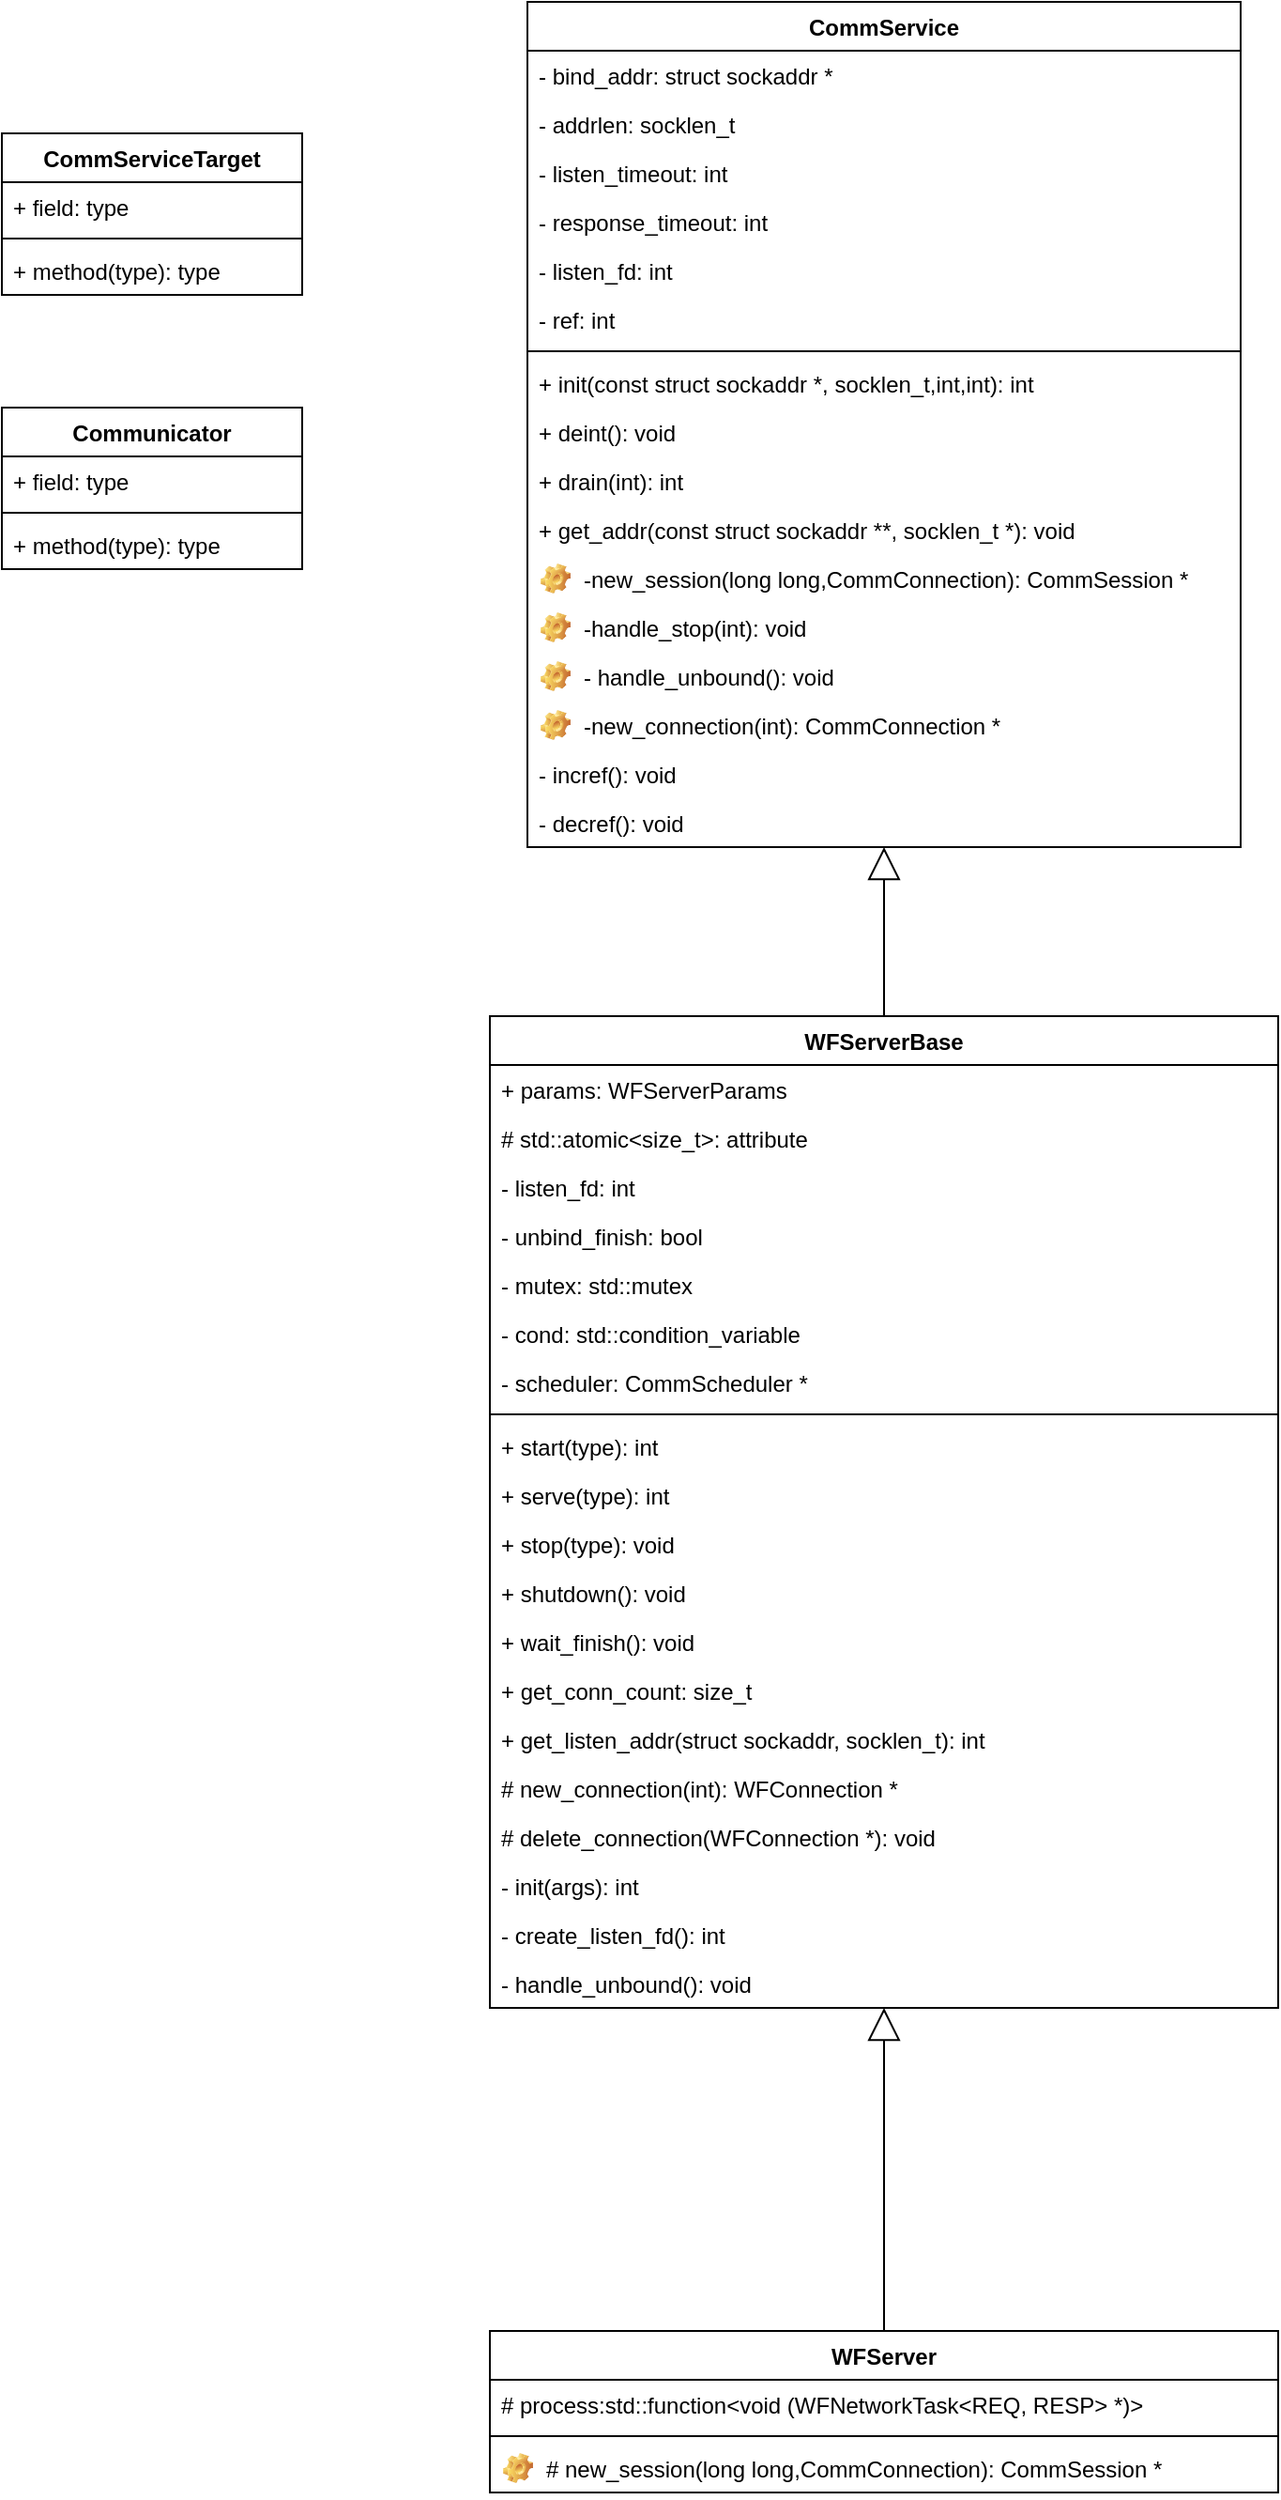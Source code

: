 <mxfile version="17.4.6" type="github">
  <diagram id="-gLdYe9IQShybVuFdfvP" name="Page-1">
    <mxGraphModel dx="1292" dy="1921" grid="1" gridSize="10" guides="1" tooltips="1" connect="1" arrows="1" fold="1" page="1" pageScale="1" pageWidth="827" pageHeight="1169" math="0" shadow="0">
      <root>
        <mxCell id="0" />
        <mxCell id="1" parent="0" />
        <mxCell id="AitUL1UvvsEHuGmrnNIb-12" style="edgeStyle=orthogonalEdgeStyle;rounded=0;orthogonalLoop=1;jettySize=auto;html=1;exitX=0.5;exitY=0;exitDx=0;exitDy=0;entryX=0.5;entryY=1;entryDx=0;entryDy=0;endArrow=block;endFill=0;endSize=15;" parent="1" source="AitUL1UvvsEHuGmrnNIb-1" target="AitUL1UvvsEHuGmrnNIb-6" edge="1">
          <mxGeometry relative="1" as="geometry" />
        </mxCell>
        <mxCell id="AitUL1UvvsEHuGmrnNIb-1" value="WFServer" style="swimlane;fontStyle=1;align=center;verticalAlign=top;childLayout=stackLayout;horizontal=1;startSize=26;horizontalStack=0;resizeParent=1;resizeParentMax=0;resizeLast=0;collapsible=1;marginBottom=0;" parent="1" vertex="1">
          <mxGeometry x="40" y="370" width="420" height="86" as="geometry" />
        </mxCell>
        <mxCell id="AitUL1UvvsEHuGmrnNIb-2" value="# process:std::function&lt;void (WFNetworkTask&lt;REQ, RESP&gt; *)&gt;  " style="text;strokeColor=none;fillColor=none;align=left;verticalAlign=top;spacingLeft=4;spacingRight=4;overflow=hidden;rotatable=0;points=[[0,0.5],[1,0.5]];portConstraint=eastwest;" parent="AitUL1UvvsEHuGmrnNIb-1" vertex="1">
          <mxGeometry y="26" width="420" height="26" as="geometry" />
        </mxCell>
        <mxCell id="AitUL1UvvsEHuGmrnNIb-3" value="" style="line;strokeWidth=1;fillColor=none;align=left;verticalAlign=middle;spacingTop=-1;spacingLeft=3;spacingRight=3;rotatable=0;labelPosition=right;points=[];portConstraint=eastwest;" parent="AitUL1UvvsEHuGmrnNIb-1" vertex="1">
          <mxGeometry y="52" width="420" height="8" as="geometry" />
        </mxCell>
        <mxCell id="AitUL1UvvsEHuGmrnNIb-5" value="# new_session(long long,CommConnection): CommSession *" style="label;fontStyle=0;strokeColor=none;fillColor=none;align=left;verticalAlign=top;overflow=hidden;spacingLeft=28;spacingRight=4;rotatable=0;points=[[0,0.5],[1,0.5]];portConstraint=eastwest;imageWidth=16;imageHeight=16;image=img/clipart/Gear_128x128.png" parent="AitUL1UvvsEHuGmrnNIb-1" vertex="1">
          <mxGeometry y="60" width="420" height="26" as="geometry" />
        </mxCell>
        <mxCell id="AitUL1UvvsEHuGmrnNIb-34" style="edgeStyle=orthogonalEdgeStyle;rounded=0;orthogonalLoop=1;jettySize=auto;html=1;exitX=0.5;exitY=0;exitDx=0;exitDy=0;entryX=0.5;entryY=1;entryDx=0;entryDy=0;endArrow=block;endFill=0;endSize=15;" parent="1" source="AitUL1UvvsEHuGmrnNIb-6" target="AitUL1UvvsEHuGmrnNIb-30" edge="1">
          <mxGeometry relative="1" as="geometry" />
        </mxCell>
        <mxCell id="AitUL1UvvsEHuGmrnNIb-6" value="WFServerBase" style="swimlane;fontStyle=1;align=center;verticalAlign=top;childLayout=stackLayout;horizontal=1;startSize=26;horizontalStack=0;resizeParent=1;resizeParentMax=0;resizeLast=0;collapsible=1;marginBottom=0;" parent="1" vertex="1">
          <mxGeometry x="40" y="-330" width="420" height="528" as="geometry" />
        </mxCell>
        <mxCell id="AitUL1UvvsEHuGmrnNIb-7" value="+ params: WFServerParams" style="text;strokeColor=none;fillColor=none;align=left;verticalAlign=top;spacingLeft=4;spacingRight=4;overflow=hidden;rotatable=0;points=[[0,0.5],[1,0.5]];portConstraint=eastwest;" parent="AitUL1UvvsEHuGmrnNIb-6" vertex="1">
          <mxGeometry y="26" width="420" height="26" as="geometry" />
        </mxCell>
        <mxCell id="AitUL1UvvsEHuGmrnNIb-23" value="# std::atomic&lt;size_t&gt;: attribute" style="text;strokeColor=none;fillColor=none;align=left;verticalAlign=top;spacingLeft=4;spacingRight=4;overflow=hidden;rotatable=0;points=[[0,0.5],[1,0.5]];portConstraint=eastwest;" parent="AitUL1UvvsEHuGmrnNIb-6" vertex="1">
          <mxGeometry y="52" width="420" height="26" as="geometry" />
        </mxCell>
        <mxCell id="AitUL1UvvsEHuGmrnNIb-25" value="- listen_fd: int" style="text;strokeColor=none;fillColor=none;align=left;verticalAlign=top;spacingLeft=4;spacingRight=4;overflow=hidden;rotatable=0;points=[[0,0.5],[1,0.5]];portConstraint=eastwest;" parent="AitUL1UvvsEHuGmrnNIb-6" vertex="1">
          <mxGeometry y="78" width="420" height="26" as="geometry" />
        </mxCell>
        <mxCell id="AitUL1UvvsEHuGmrnNIb-26" value="- unbind_finish: bool" style="text;strokeColor=none;fillColor=none;align=left;verticalAlign=top;spacingLeft=4;spacingRight=4;overflow=hidden;rotatable=0;points=[[0,0.5],[1,0.5]];portConstraint=eastwest;" parent="AitUL1UvvsEHuGmrnNIb-6" vertex="1">
          <mxGeometry y="104" width="420" height="26" as="geometry" />
        </mxCell>
        <mxCell id="AitUL1UvvsEHuGmrnNIb-27" value="- mutex: std::mutex" style="text;strokeColor=none;fillColor=none;align=left;verticalAlign=top;spacingLeft=4;spacingRight=4;overflow=hidden;rotatable=0;points=[[0,0.5],[1,0.5]];portConstraint=eastwest;" parent="AitUL1UvvsEHuGmrnNIb-6" vertex="1">
          <mxGeometry y="130" width="420" height="26" as="geometry" />
        </mxCell>
        <mxCell id="AitUL1UvvsEHuGmrnNIb-28" value="- cond: std::condition_variable" style="text;strokeColor=none;fillColor=none;align=left;verticalAlign=top;spacingLeft=4;spacingRight=4;overflow=hidden;rotatable=0;points=[[0,0.5],[1,0.5]];portConstraint=eastwest;" parent="AitUL1UvvsEHuGmrnNIb-6" vertex="1">
          <mxGeometry y="156" width="420" height="26" as="geometry" />
        </mxCell>
        <mxCell id="AitUL1UvvsEHuGmrnNIb-29" value="- scheduler: CommScheduler *" style="text;strokeColor=none;fillColor=none;align=left;verticalAlign=top;spacingLeft=4;spacingRight=4;overflow=hidden;rotatable=0;points=[[0,0.5],[1,0.5]];portConstraint=eastwest;" parent="AitUL1UvvsEHuGmrnNIb-6" vertex="1">
          <mxGeometry y="182" width="420" height="26" as="geometry" />
        </mxCell>
        <mxCell id="AitUL1UvvsEHuGmrnNIb-8" value="" style="line;strokeWidth=1;fillColor=none;align=left;verticalAlign=middle;spacingTop=-1;spacingLeft=3;spacingRight=3;rotatable=0;labelPosition=right;points=[];portConstraint=eastwest;" parent="AitUL1UvvsEHuGmrnNIb-6" vertex="1">
          <mxGeometry y="208" width="420" height="8" as="geometry" />
        </mxCell>
        <mxCell id="AitUL1UvvsEHuGmrnNIb-9" value="+ start(type): int" style="text;strokeColor=none;fillColor=none;align=left;verticalAlign=top;spacingLeft=4;spacingRight=4;overflow=hidden;rotatable=0;points=[[0,0.5],[1,0.5]];portConstraint=eastwest;" parent="AitUL1UvvsEHuGmrnNIb-6" vertex="1">
          <mxGeometry y="216" width="420" height="26" as="geometry" />
        </mxCell>
        <mxCell id="AitUL1UvvsEHuGmrnNIb-13" value="+ serve(type): int" style="text;strokeColor=none;fillColor=none;align=left;verticalAlign=top;spacingLeft=4;spacingRight=4;overflow=hidden;rotatable=0;points=[[0,0.5],[1,0.5]];portConstraint=eastwest;" parent="AitUL1UvvsEHuGmrnNIb-6" vertex="1">
          <mxGeometry y="242" width="420" height="26" as="geometry" />
        </mxCell>
        <mxCell id="AitUL1UvvsEHuGmrnNIb-14" value="+ stop(type): void" style="text;strokeColor=none;fillColor=none;align=left;verticalAlign=top;spacingLeft=4;spacingRight=4;overflow=hidden;rotatable=0;points=[[0,0.5],[1,0.5]];portConstraint=eastwest;" parent="AitUL1UvvsEHuGmrnNIb-6" vertex="1">
          <mxGeometry y="268" width="420" height="26" as="geometry" />
        </mxCell>
        <mxCell id="AitUL1UvvsEHuGmrnNIb-15" value="+ shutdown(): void" style="text;strokeColor=none;fillColor=none;align=left;verticalAlign=top;spacingLeft=4;spacingRight=4;overflow=hidden;rotatable=0;points=[[0,0.5],[1,0.5]];portConstraint=eastwest;" parent="AitUL1UvvsEHuGmrnNIb-6" vertex="1">
          <mxGeometry y="294" width="420" height="26" as="geometry" />
        </mxCell>
        <mxCell id="AitUL1UvvsEHuGmrnNIb-16" value="+ wait_finish(): void" style="text;strokeColor=none;fillColor=none;align=left;verticalAlign=top;spacingLeft=4;spacingRight=4;overflow=hidden;rotatable=0;points=[[0,0.5],[1,0.5]];portConstraint=eastwest;" parent="AitUL1UvvsEHuGmrnNIb-6" vertex="1">
          <mxGeometry y="320" width="420" height="26" as="geometry" />
        </mxCell>
        <mxCell id="AitUL1UvvsEHuGmrnNIb-17" value="+ get_conn_count: size_t" style="text;strokeColor=none;fillColor=none;align=left;verticalAlign=top;spacingLeft=4;spacingRight=4;overflow=hidden;rotatable=0;points=[[0,0.5],[1,0.5]];portConstraint=eastwest;" parent="AitUL1UvvsEHuGmrnNIb-6" vertex="1">
          <mxGeometry y="346" width="420" height="26" as="geometry" />
        </mxCell>
        <mxCell id="AitUL1UvvsEHuGmrnNIb-18" value="+ get_listen_addr(struct sockaddr, socklen_t): int" style="text;strokeColor=none;fillColor=none;align=left;verticalAlign=top;spacingLeft=4;spacingRight=4;overflow=hidden;rotatable=0;points=[[0,0.5],[1,0.5]];portConstraint=eastwest;" parent="AitUL1UvvsEHuGmrnNIb-6" vertex="1">
          <mxGeometry y="372" width="420" height="26" as="geometry" />
        </mxCell>
        <mxCell id="AitUL1UvvsEHuGmrnNIb-19" value="# new_connection(int): WFConnection *" style="text;strokeColor=none;fillColor=none;align=left;verticalAlign=top;spacingLeft=4;spacingRight=4;overflow=hidden;rotatable=0;points=[[0,0.5],[1,0.5]];portConstraint=eastwest;" parent="AitUL1UvvsEHuGmrnNIb-6" vertex="1">
          <mxGeometry y="398" width="420" height="26" as="geometry" />
        </mxCell>
        <mxCell id="AitUL1UvvsEHuGmrnNIb-20" value="# delete_connection(WFConnection *): void" style="text;strokeColor=none;fillColor=none;align=left;verticalAlign=top;spacingLeft=4;spacingRight=4;overflow=hidden;rotatable=0;points=[[0,0.5],[1,0.5]];portConstraint=eastwest;" parent="AitUL1UvvsEHuGmrnNIb-6" vertex="1">
          <mxGeometry y="424" width="420" height="26" as="geometry" />
        </mxCell>
        <mxCell id="AitUL1UvvsEHuGmrnNIb-21" value="- init(args): int" style="text;strokeColor=none;fillColor=none;align=left;verticalAlign=top;spacingLeft=4;spacingRight=4;overflow=hidden;rotatable=0;points=[[0,0.5],[1,0.5]];portConstraint=eastwest;" parent="AitUL1UvvsEHuGmrnNIb-6" vertex="1">
          <mxGeometry y="450" width="420" height="26" as="geometry" />
        </mxCell>
        <mxCell id="AitUL1UvvsEHuGmrnNIb-22" value="- create_listen_fd(): int" style="text;strokeColor=none;fillColor=none;align=left;verticalAlign=top;spacingLeft=4;spacingRight=4;overflow=hidden;rotatable=0;points=[[0,0.5],[1,0.5]];portConstraint=eastwest;" parent="AitUL1UvvsEHuGmrnNIb-6" vertex="1">
          <mxGeometry y="476" width="420" height="26" as="geometry" />
        </mxCell>
        <mxCell id="AitUL1UvvsEHuGmrnNIb-24" value="- handle_unbound(): void" style="text;strokeColor=none;fillColor=none;align=left;verticalAlign=top;spacingLeft=4;spacingRight=4;overflow=hidden;rotatable=0;points=[[0,0.5],[1,0.5]];portConstraint=eastwest;" parent="AitUL1UvvsEHuGmrnNIb-6" vertex="1">
          <mxGeometry y="502" width="420" height="26" as="geometry" />
        </mxCell>
        <mxCell id="AitUL1UvvsEHuGmrnNIb-30" value="CommService" style="swimlane;fontStyle=1;align=center;verticalAlign=top;childLayout=stackLayout;horizontal=1;startSize=26;horizontalStack=0;resizeParent=1;resizeParentMax=0;resizeLast=0;collapsible=1;marginBottom=0;" parent="1" vertex="1">
          <mxGeometry x="60" y="-870" width="380" height="450" as="geometry" />
        </mxCell>
        <mxCell id="AitUL1UvvsEHuGmrnNIb-31" value="- bind_addr: struct sockaddr *" style="text;strokeColor=none;fillColor=none;align=left;verticalAlign=top;spacingLeft=4;spacingRight=4;overflow=hidden;rotatable=0;points=[[0,0.5],[1,0.5]];portConstraint=eastwest;" parent="AitUL1UvvsEHuGmrnNIb-30" vertex="1">
          <mxGeometry y="26" width="380" height="26" as="geometry" />
        </mxCell>
        <mxCell id="XyF5Cgui48ICoQiVa3NC-12" value="- addrlen: socklen_t" style="text;strokeColor=none;fillColor=none;align=left;verticalAlign=top;spacingLeft=4;spacingRight=4;overflow=hidden;rotatable=0;points=[[0,0.5],[1,0.5]];portConstraint=eastwest;" vertex="1" parent="AitUL1UvvsEHuGmrnNIb-30">
          <mxGeometry y="52" width="380" height="26" as="geometry" />
        </mxCell>
        <mxCell id="XyF5Cgui48ICoQiVa3NC-13" value="- listen_timeout: int" style="text;strokeColor=none;fillColor=none;align=left;verticalAlign=top;spacingLeft=4;spacingRight=4;overflow=hidden;rotatable=0;points=[[0,0.5],[1,0.5]];portConstraint=eastwest;" vertex="1" parent="AitUL1UvvsEHuGmrnNIb-30">
          <mxGeometry y="78" width="380" height="26" as="geometry" />
        </mxCell>
        <mxCell id="XyF5Cgui48ICoQiVa3NC-14" value="- response_timeout: int" style="text;strokeColor=none;fillColor=none;align=left;verticalAlign=top;spacingLeft=4;spacingRight=4;overflow=hidden;rotatable=0;points=[[0,0.5],[1,0.5]];portConstraint=eastwest;" vertex="1" parent="AitUL1UvvsEHuGmrnNIb-30">
          <mxGeometry y="104" width="380" height="26" as="geometry" />
        </mxCell>
        <mxCell id="XyF5Cgui48ICoQiVa3NC-16" value="- listen_fd: int" style="text;strokeColor=none;fillColor=none;align=left;verticalAlign=top;spacingLeft=4;spacingRight=4;overflow=hidden;rotatable=0;points=[[0,0.5],[1,0.5]];portConstraint=eastwest;" vertex="1" parent="AitUL1UvvsEHuGmrnNIb-30">
          <mxGeometry y="130" width="380" height="26" as="geometry" />
        </mxCell>
        <mxCell id="XyF5Cgui48ICoQiVa3NC-17" value="- ref: int" style="text;strokeColor=none;fillColor=none;align=left;verticalAlign=top;spacingLeft=4;spacingRight=4;overflow=hidden;rotatable=0;points=[[0,0.5],[1,0.5]];portConstraint=eastwest;" vertex="1" parent="AitUL1UvvsEHuGmrnNIb-30">
          <mxGeometry y="156" width="380" height="26" as="geometry" />
        </mxCell>
        <mxCell id="AitUL1UvvsEHuGmrnNIb-32" value="" style="line;strokeWidth=1;fillColor=none;align=left;verticalAlign=middle;spacingTop=-1;spacingLeft=3;spacingRight=3;rotatable=0;labelPosition=right;points=[];portConstraint=eastwest;" parent="AitUL1UvvsEHuGmrnNIb-30" vertex="1">
          <mxGeometry y="182" width="380" height="8" as="geometry" />
        </mxCell>
        <mxCell id="AitUL1UvvsEHuGmrnNIb-33" value="+ init(const struct sockaddr *, socklen_t,int,int): int" style="text;strokeColor=none;fillColor=none;align=left;verticalAlign=top;spacingLeft=4;spacingRight=4;overflow=hidden;rotatable=0;points=[[0,0.5],[1,0.5]];portConstraint=eastwest;" parent="AitUL1UvvsEHuGmrnNIb-30" vertex="1">
          <mxGeometry y="190" width="380" height="26" as="geometry" />
        </mxCell>
        <mxCell id="XyF5Cgui48ICoQiVa3NC-1" value="+ deint(): void" style="text;strokeColor=none;fillColor=none;align=left;verticalAlign=top;spacingLeft=4;spacingRight=4;overflow=hidden;rotatable=0;points=[[0,0.5],[1,0.5]];portConstraint=eastwest;" vertex="1" parent="AitUL1UvvsEHuGmrnNIb-30">
          <mxGeometry y="216" width="380" height="26" as="geometry" />
        </mxCell>
        <mxCell id="XyF5Cgui48ICoQiVa3NC-2" value="+ drain(int): int" style="text;strokeColor=none;fillColor=none;align=left;verticalAlign=top;spacingLeft=4;spacingRight=4;overflow=hidden;rotatable=0;points=[[0,0.5],[1,0.5]];portConstraint=eastwest;" vertex="1" parent="AitUL1UvvsEHuGmrnNIb-30">
          <mxGeometry y="242" width="380" height="26" as="geometry" />
        </mxCell>
        <mxCell id="XyF5Cgui48ICoQiVa3NC-3" value="+ get_addr(const struct sockaddr **, socklen_t *): void" style="text;strokeColor=none;fillColor=none;align=left;verticalAlign=top;spacingLeft=4;spacingRight=4;overflow=hidden;rotatable=0;points=[[0,0.5],[1,0.5]];portConstraint=eastwest;" vertex="1" parent="AitUL1UvvsEHuGmrnNIb-30">
          <mxGeometry y="268" width="380" height="26" as="geometry" />
        </mxCell>
        <mxCell id="XyF5Cgui48ICoQiVa3NC-7" value="-new_session(long long,CommConnection): CommSession *" style="label;fontStyle=0;strokeColor=none;fillColor=none;align=left;verticalAlign=top;overflow=hidden;spacingLeft=28;spacingRight=4;rotatable=0;points=[[0,0.5],[1,0.5]];portConstraint=eastwest;imageWidth=16;imageHeight=16;image=img/clipart/Gear_128x128.png" vertex="1" parent="AitUL1UvvsEHuGmrnNIb-30">
          <mxGeometry y="294" width="380" height="26" as="geometry" />
        </mxCell>
        <mxCell id="XyF5Cgui48ICoQiVa3NC-9" value="-handle_stop(int): void" style="label;fontStyle=0;strokeColor=none;fillColor=none;align=left;verticalAlign=top;overflow=hidden;spacingLeft=28;spacingRight=4;rotatable=0;points=[[0,0.5],[1,0.5]];portConstraint=eastwest;imageWidth=16;imageHeight=16;image=img/clipart/Gear_128x128.png" vertex="1" parent="AitUL1UvvsEHuGmrnNIb-30">
          <mxGeometry y="320" width="380" height="26" as="geometry" />
        </mxCell>
        <mxCell id="XyF5Cgui48ICoQiVa3NC-8" value="- handle_unbound(): void" style="label;fontStyle=0;strokeColor=none;fillColor=none;align=left;verticalAlign=top;overflow=hidden;spacingLeft=28;spacingRight=4;rotatable=0;points=[[0,0.5],[1,0.5]];portConstraint=eastwest;imageWidth=16;imageHeight=16;image=img/clipart/Gear_128x128.png" vertex="1" parent="AitUL1UvvsEHuGmrnNIb-30">
          <mxGeometry y="346" width="380" height="26" as="geometry" />
        </mxCell>
        <mxCell id="XyF5Cgui48ICoQiVa3NC-10" value="-new_connection(int): CommConnection *" style="label;fontStyle=0;strokeColor=none;fillColor=none;align=left;verticalAlign=top;overflow=hidden;spacingLeft=28;spacingRight=4;rotatable=0;points=[[0,0.5],[1,0.5]];portConstraint=eastwest;imageWidth=16;imageHeight=16;image=img/clipart/Gear_128x128.png" vertex="1" parent="AitUL1UvvsEHuGmrnNIb-30">
          <mxGeometry y="372" width="380" height="26" as="geometry" />
        </mxCell>
        <mxCell id="XyF5Cgui48ICoQiVa3NC-18" value="- incref(): void" style="text;strokeColor=none;fillColor=none;align=left;verticalAlign=top;spacingLeft=4;spacingRight=4;overflow=hidden;rotatable=0;points=[[0,0.5],[1,0.5]];portConstraint=eastwest;" vertex="1" parent="AitUL1UvvsEHuGmrnNIb-30">
          <mxGeometry y="398" width="380" height="26" as="geometry" />
        </mxCell>
        <mxCell id="XyF5Cgui48ICoQiVa3NC-19" value="- decref(): void" style="text;strokeColor=none;fillColor=none;align=left;verticalAlign=top;spacingLeft=4;spacingRight=4;overflow=hidden;rotatable=0;points=[[0,0.5],[1,0.5]];portConstraint=eastwest;" vertex="1" parent="AitUL1UvvsEHuGmrnNIb-30">
          <mxGeometry y="424" width="380" height="26" as="geometry" />
        </mxCell>
        <mxCell id="XyF5Cgui48ICoQiVa3NC-20" value="CommServiceTarget" style="swimlane;fontStyle=1;align=center;verticalAlign=top;childLayout=stackLayout;horizontal=1;startSize=26;horizontalStack=0;resizeParent=1;resizeParentMax=0;resizeLast=0;collapsible=1;marginBottom=0;" vertex="1" parent="1">
          <mxGeometry x="-220" y="-800" width="160" height="86" as="geometry" />
        </mxCell>
        <mxCell id="XyF5Cgui48ICoQiVa3NC-21" value="+ field: type" style="text;strokeColor=none;fillColor=none;align=left;verticalAlign=top;spacingLeft=4;spacingRight=4;overflow=hidden;rotatable=0;points=[[0,0.5],[1,0.5]];portConstraint=eastwest;" vertex="1" parent="XyF5Cgui48ICoQiVa3NC-20">
          <mxGeometry y="26" width="160" height="26" as="geometry" />
        </mxCell>
        <mxCell id="XyF5Cgui48ICoQiVa3NC-22" value="" style="line;strokeWidth=1;fillColor=none;align=left;verticalAlign=middle;spacingTop=-1;spacingLeft=3;spacingRight=3;rotatable=0;labelPosition=right;points=[];portConstraint=eastwest;" vertex="1" parent="XyF5Cgui48ICoQiVa3NC-20">
          <mxGeometry y="52" width="160" height="8" as="geometry" />
        </mxCell>
        <mxCell id="XyF5Cgui48ICoQiVa3NC-23" value="+ method(type): type" style="text;strokeColor=none;fillColor=none;align=left;verticalAlign=top;spacingLeft=4;spacingRight=4;overflow=hidden;rotatable=0;points=[[0,0.5],[1,0.5]];portConstraint=eastwest;" vertex="1" parent="XyF5Cgui48ICoQiVa3NC-20">
          <mxGeometry y="60" width="160" height="26" as="geometry" />
        </mxCell>
        <mxCell id="XyF5Cgui48ICoQiVa3NC-24" value="Communicator" style="swimlane;fontStyle=1;align=center;verticalAlign=top;childLayout=stackLayout;horizontal=1;startSize=26;horizontalStack=0;resizeParent=1;resizeParentMax=0;resizeLast=0;collapsible=1;marginBottom=0;" vertex="1" parent="1">
          <mxGeometry x="-220" y="-654" width="160" height="86" as="geometry" />
        </mxCell>
        <mxCell id="XyF5Cgui48ICoQiVa3NC-25" value="+ field: type" style="text;strokeColor=none;fillColor=none;align=left;verticalAlign=top;spacingLeft=4;spacingRight=4;overflow=hidden;rotatable=0;points=[[0,0.5],[1,0.5]];portConstraint=eastwest;" vertex="1" parent="XyF5Cgui48ICoQiVa3NC-24">
          <mxGeometry y="26" width="160" height="26" as="geometry" />
        </mxCell>
        <mxCell id="XyF5Cgui48ICoQiVa3NC-26" value="" style="line;strokeWidth=1;fillColor=none;align=left;verticalAlign=middle;spacingTop=-1;spacingLeft=3;spacingRight=3;rotatable=0;labelPosition=right;points=[];portConstraint=eastwest;" vertex="1" parent="XyF5Cgui48ICoQiVa3NC-24">
          <mxGeometry y="52" width="160" height="8" as="geometry" />
        </mxCell>
        <mxCell id="XyF5Cgui48ICoQiVa3NC-27" value="+ method(type): type" style="text;strokeColor=none;fillColor=none;align=left;verticalAlign=top;spacingLeft=4;spacingRight=4;overflow=hidden;rotatable=0;points=[[0,0.5],[1,0.5]];portConstraint=eastwest;" vertex="1" parent="XyF5Cgui48ICoQiVa3NC-24">
          <mxGeometry y="60" width="160" height="26" as="geometry" />
        </mxCell>
      </root>
    </mxGraphModel>
  </diagram>
</mxfile>
